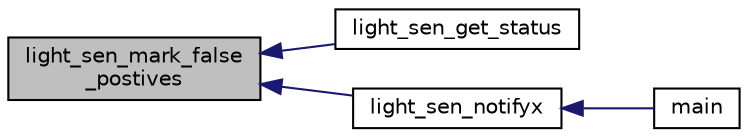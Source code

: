 digraph "light_sen_mark_false_postives"
{
 // INTERACTIVE_SVG=YES
  edge [fontname="Helvetica",fontsize="10",labelfontname="Helvetica",labelfontsize="10"];
  node [fontname="Helvetica",fontsize="10",shape=record];
  rankdir="LR";
  Node1 [label="light_sen_mark_false\l_postives",height=0.2,width=0.4,color="black", fillcolor="grey75", style="filled", fontcolor="black"];
  Node1 -> Node2 [dir="back",color="midnightblue",fontsize="10",style="solid",fontname="Helvetica"];
  Node2 [label="light_sen_get_status",height=0.2,width=0.4,color="black", fillcolor="white", style="filled",URL="$dd/d32/a00041.html#a8ae9d26a7404094bcd7cbef5ed40da75",tooltip="Supervise the status of the light sensor. "];
  Node1 -> Node3 [dir="back",color="midnightblue",fontsize="10",style="solid",fontname="Helvetica"];
  Node3 [label="light_sen_notifyx",height=0.2,width=0.4,color="black", fillcolor="white", style="filled",URL="$dd/d32/a00041.html#a317b03892739257278fd51ab8003962d",tooltip="light module notification function. "];
  Node3 -> Node4 [dir="back",color="midnightblue",fontsize="10",style="solid",fontname="Helvetica"];
  Node4 [label="main",height=0.2,width=0.4,color="black", fillcolor="white", style="filled",URL="$d5/db6/a00042.html#a840291bc02cba5474a4cb46a9b9566fe",tooltip="System startup function. "];
}
